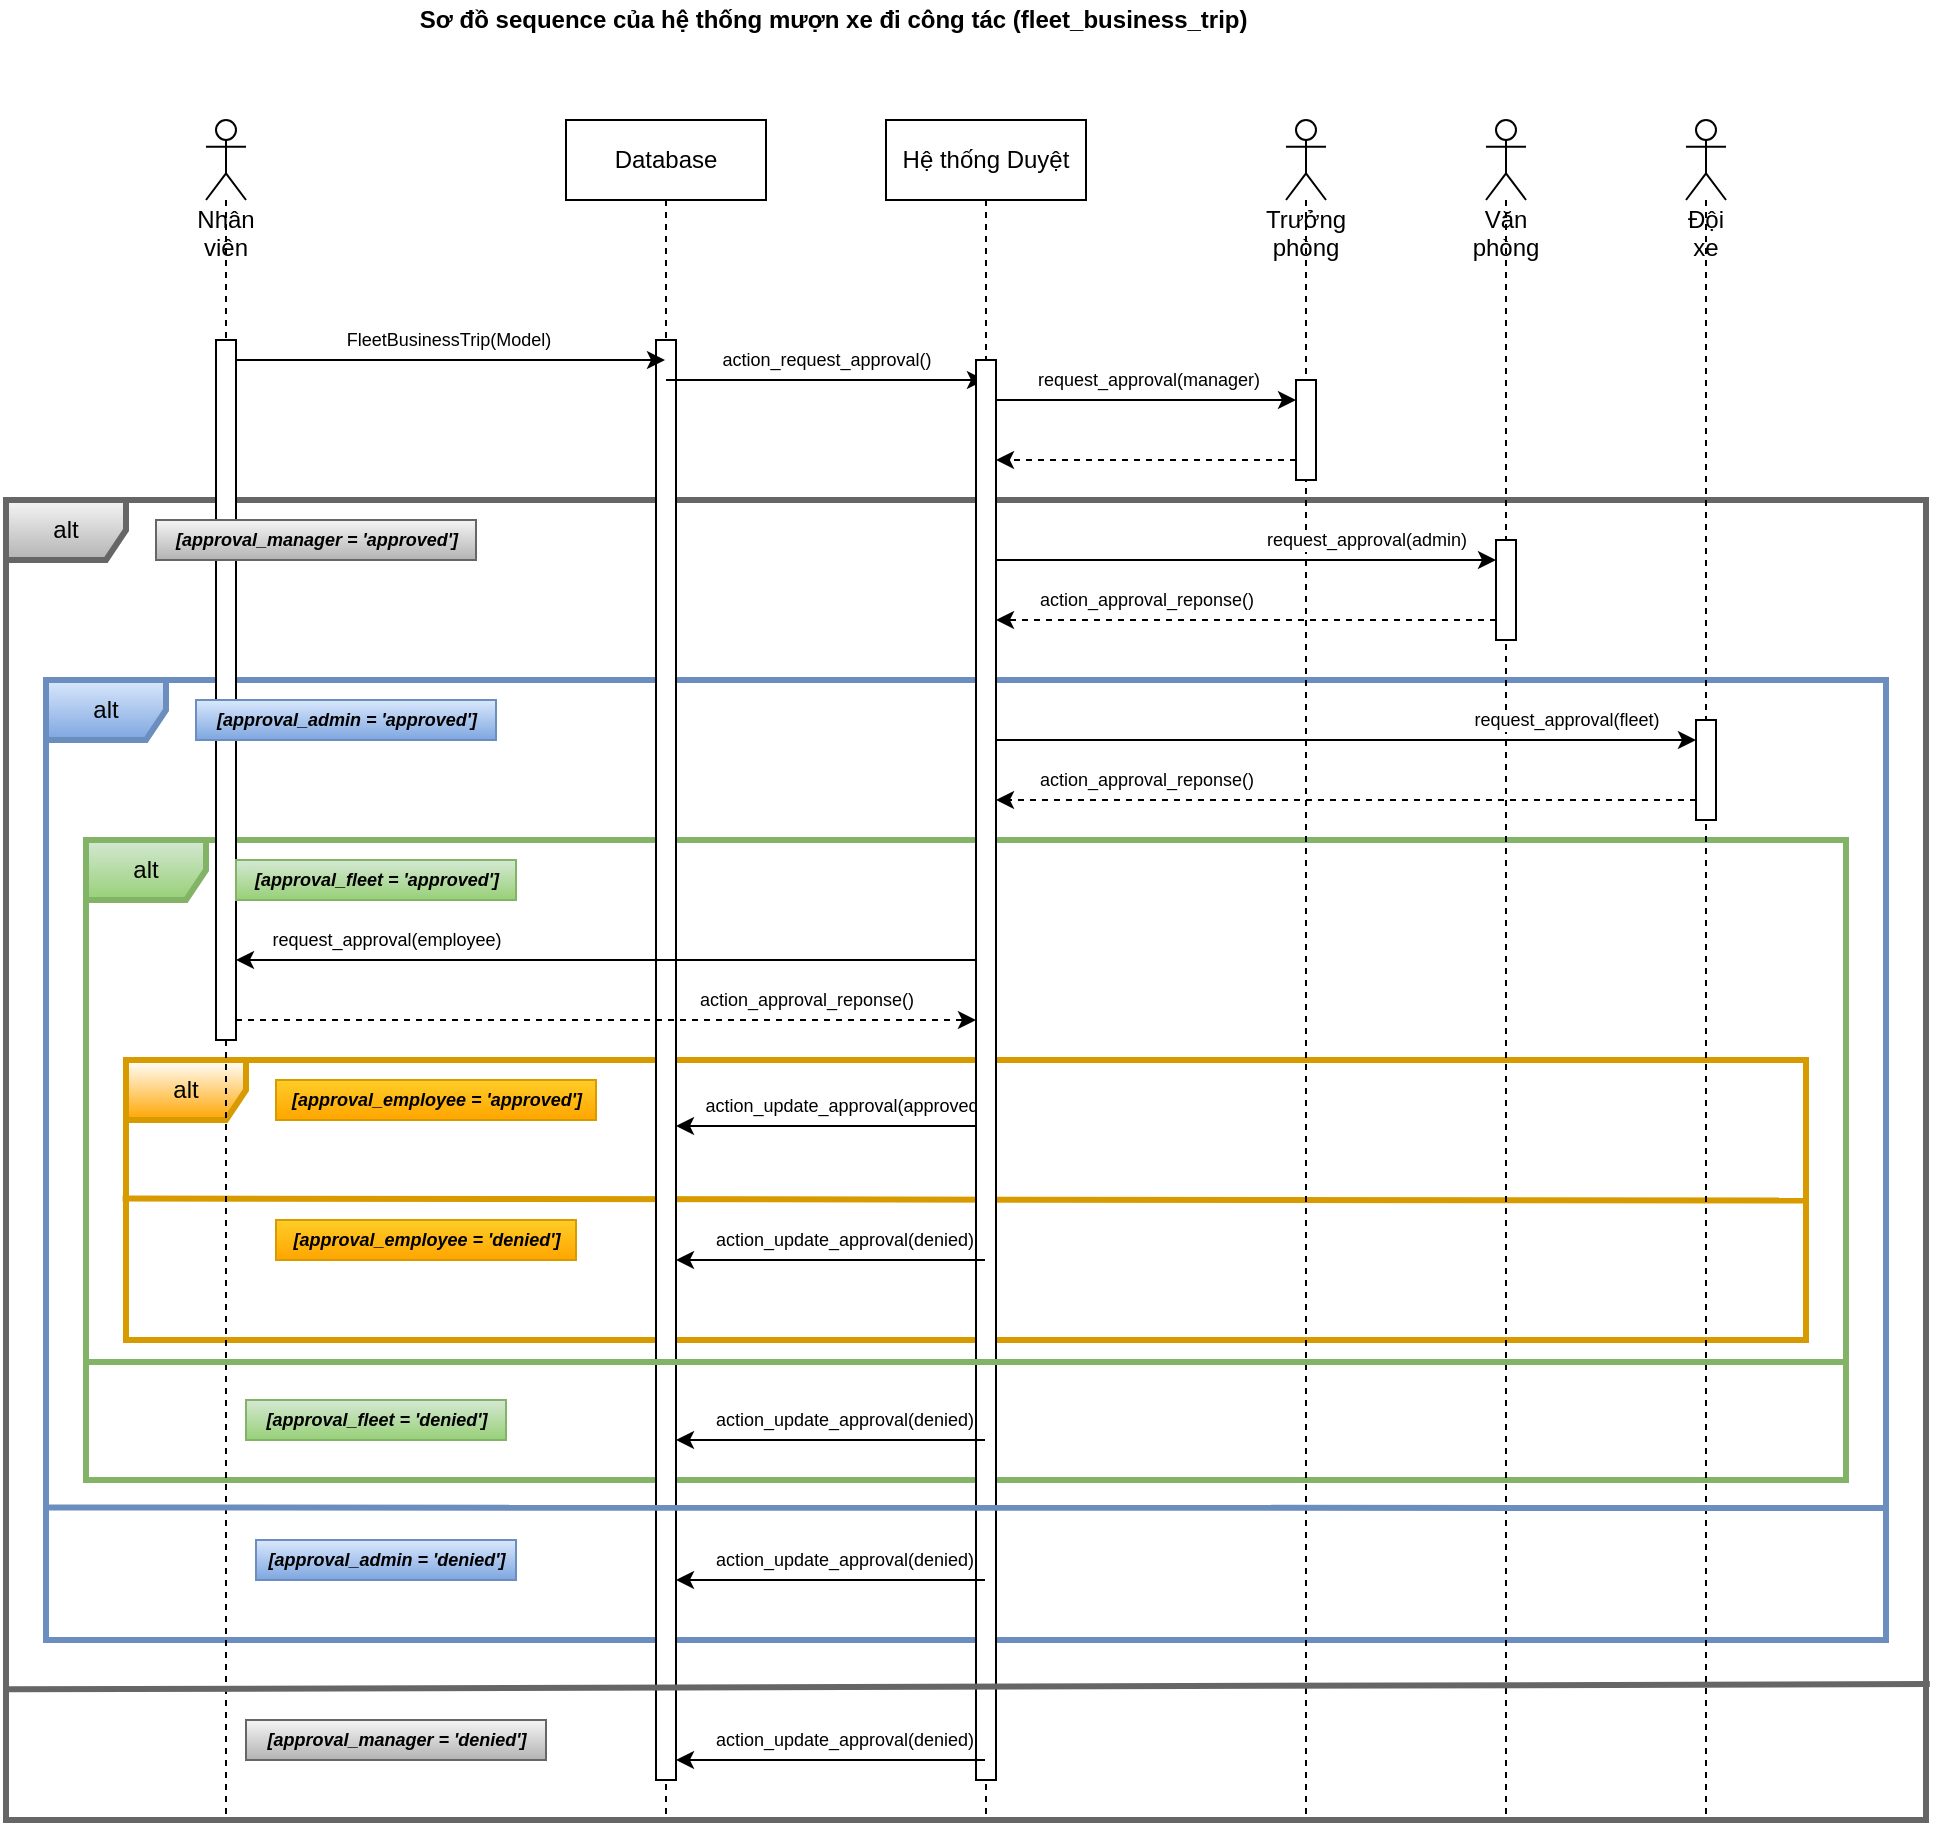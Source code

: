 <mxfile>
    <diagram id="Q3g0BeE-CJqC2vaGy6Ah" name="sequence_fleet_business_trip">
        <mxGraphModel dx="1840" dy="614" grid="1" gridSize="10" guides="1" tooltips="1" connect="1" arrows="1" fold="1" page="1" pageScale="1" pageWidth="850" pageHeight="1100" math="0" shadow="0">
            <root>
                <mxCell id="0"/>
                <mxCell id="1" parent="0"/>
                <mxCell id="66" value="alt" style="shape=umlFrame;whiteSpace=wrap;html=1;fillColor=#d5e8d4;movable=1;resizable=1;rotatable=1;deletable=1;editable=1;connectable=1;strokeColor=#82b366;gradientColor=#97d077;strokeWidth=3;fontColor=#000000;" parent="1" vertex="1">
                    <mxGeometry x="-80" y="440" width="880" height="320" as="geometry"/>
                </mxCell>
                <mxCell id="79" value="alt" style="shape=umlFrame;whiteSpace=wrap;html=1;fillColor=default;movable=1;resizable=1;rotatable=1;deletable=1;editable=1;connectable=1;strokeColor=#d79b00;gradientColor=#ffa500;strokeWidth=3;fontColor=#000000;swimlaneFillColor=none;perimeterSpacing=0;shadow=0;noLabel=0;portConstraintRotation=0;fixDash=0;treeFolding=0;treeMoving=0;comic=0;" parent="1" vertex="1">
                    <mxGeometry x="-60" y="550" width="840" height="140" as="geometry"/>
                </mxCell>
                <mxCell id="56" value="alt" style="shape=umlFrame;whiteSpace=wrap;html=1;fillColor=#dae8fc;movable=0;resizable=0;rotatable=0;deletable=0;editable=0;connectable=0;strokeColor=#6c8ebf;gradientColor=#7ea6e0;strokeWidth=3;fontColor=#000000;" parent="1" vertex="1">
                    <mxGeometry x="-100" y="360" width="920" height="480" as="geometry"/>
                </mxCell>
                <mxCell id="93" value="" style="endArrow=none;html=1;fontSize=9;fontColor=#000000;strokeWidth=3;entryX=1;entryY=0.502;entryDx=0;entryDy=0;entryPerimeter=0;exitX=-0.002;exitY=0.495;exitDx=0;exitDy=0;exitPerimeter=0;fillColor=#ffcd28;gradientColor=#ffa500;strokeColor=#d79b00;endSize=6;" parent="1" source="79" target="79" edge="1">
                    <mxGeometry width="50" height="50" relative="1" as="geometry">
                        <mxPoint x="-200" y="710" as="sourcePoint"/>
                        <mxPoint x="-150" y="660" as="targetPoint"/>
                    </mxGeometry>
                </mxCell>
                <mxCell id="31" value="alt" style="shape=umlFrame;whiteSpace=wrap;html=1;fillColor=#f5f5f5;movable=1;resizable=1;rotatable=1;deletable=1;editable=1;connectable=1;strokeColor=#666666;gradientColor=#b3b3b3;strokeWidth=3;fontColor=#000000;" parent="1" vertex="1">
                    <mxGeometry x="-120" y="270" width="960" height="660" as="geometry"/>
                </mxCell>
                <mxCell id="4" value="&lt;span style=&quot;&quot;&gt;Sơ đồ&amp;nbsp;&lt;/span&gt;sequence của hệ thống mượn xe đi công tác (fleet_business_trip)&amp;nbsp;" style="text;html=1;align=center;verticalAlign=middle;resizable=0;points=[];autosize=1;strokeColor=none;fillColor=none;fontStyle=1" parent="1" vertex="1">
                    <mxGeometry x="80" y="20" width="430" height="20" as="geometry"/>
                </mxCell>
                <mxCell id="7" value="Database" style="shape=umlLifeline;perimeter=lifelinePerimeter;whiteSpace=wrap;html=1;container=1;collapsible=0;recursiveResize=0;outlineConnect=0;" parent="1" vertex="1">
                    <mxGeometry x="160" y="80" width="100" height="850" as="geometry"/>
                </mxCell>
                <mxCell id="52" value="" style="html=1;points=[];perimeter=orthogonalPerimeter;fontSize=9;strokeWidth=1;" parent="7" vertex="1">
                    <mxGeometry x="45" y="110" width="10" height="720" as="geometry"/>
                </mxCell>
                <mxCell id="82" style="edgeStyle=none;html=1;fontSize=9;fontColor=#FFFFFF;strokeWidth=1;" parent="1" source="9" target="52" edge="1">
                    <mxGeometry relative="1" as="geometry">
                        <Array as="points">
                            <mxPoint x="300" y="583"/>
                        </Array>
                        <mxPoint x="369.5" y="590" as="sourcePoint"/>
                        <mxPoint x="215" y="590" as="targetPoint"/>
                    </mxGeometry>
                </mxCell>
                <mxCell id="83" value="action_update_approval(approved)" style="edgeLabel;html=1;align=center;verticalAlign=middle;resizable=0;points=[];fontSize=9;fontColor=default;" parent="82" vertex="1" connectable="0">
                    <mxGeometry x="0.205" y="-1" relative="1" as="geometry">
                        <mxPoint x="22" y="-9" as="offset"/>
                    </mxGeometry>
                </mxCell>
                <mxCell id="9" value="Hệ thống Duyệt" style="shape=umlLifeline;perimeter=lifelinePerimeter;whiteSpace=wrap;html=1;container=1;collapsible=0;recursiveResize=0;outlineConnect=0;" parent="1" vertex="1">
                    <mxGeometry x="320" y="80" width="100" height="850" as="geometry"/>
                </mxCell>
                <mxCell id="20" value="action_request_approval()" style="edgeStyle=none;html=1;fontSize=9;" parent="9" source="7" edge="1">
                    <mxGeometry x="0.006" y="10" relative="1" as="geometry">
                        <mxPoint x="-49.996" y="130" as="sourcePoint"/>
                        <mxPoint x="49.48" y="130" as="targetPoint"/>
                        <Array as="points">
                            <mxPoint x="-0.02" y="130"/>
                        </Array>
                        <mxPoint as="offset"/>
                    </mxGeometry>
                </mxCell>
                <mxCell id="116" value="" style="html=1;points=[];perimeter=orthogonalPerimeter;" parent="9" vertex="1">
                    <mxGeometry x="45" y="120" width="10" height="710" as="geometry"/>
                </mxCell>
                <mxCell id="17" value="FleetBusinessTrip(Model)" style="edgeStyle=none;html=1;fontSize=9;" parent="1" source="11" target="7" edge="1">
                    <mxGeometry x="0.005" y="10" relative="1" as="geometry">
                        <mxPoint x="160" y="200" as="targetPoint"/>
                        <Array as="points">
                            <mxPoint x="140" y="200"/>
                        </Array>
                        <mxPoint as="offset"/>
                    </mxGeometry>
                </mxCell>
                <mxCell id="11" value="Nhân viên" style="shape=umlLifeline;participant=umlActor;perimeter=lifelinePerimeter;whiteSpace=wrap;html=1;container=1;collapsible=0;recursiveResize=0;verticalAlign=top;spacingTop=36;outlineConnect=0;" parent="1" vertex="1">
                    <mxGeometry x="-20" y="80" width="20" height="850" as="geometry"/>
                </mxCell>
                <mxCell id="115" value="" style="html=1;points=[];perimeter=orthogonalPerimeter;" parent="11" vertex="1">
                    <mxGeometry x="5" y="110" width="10" height="350" as="geometry"/>
                </mxCell>
                <mxCell id="12" value="Trưởng phòng&lt;br&gt;" style="shape=umlLifeline;participant=umlActor;perimeter=lifelinePerimeter;whiteSpace=wrap;html=1;container=1;collapsible=0;recursiveResize=0;verticalAlign=top;spacingTop=36;outlineConnect=0;" parent="1" vertex="1">
                    <mxGeometry x="520" y="80" width="20" height="850" as="geometry"/>
                </mxCell>
                <mxCell id="117" value="" style="html=1;points=[];perimeter=orthogonalPerimeter;" parent="12" vertex="1">
                    <mxGeometry x="5" y="130" width="10" height="50" as="geometry"/>
                </mxCell>
                <mxCell id="13" value="Văn phòng&lt;br&gt;" style="shape=umlLifeline;participant=umlActor;perimeter=lifelinePerimeter;whiteSpace=wrap;html=1;container=1;collapsible=0;recursiveResize=0;verticalAlign=top;spacingTop=36;outlineConnect=0;" parent="1" vertex="1">
                    <mxGeometry x="620" y="80" width="20" height="850" as="geometry"/>
                </mxCell>
                <mxCell id="118" value="" style="html=1;points=[];perimeter=orthogonalPerimeter;" parent="13" vertex="1">
                    <mxGeometry x="5" y="210" width="10" height="50" as="geometry"/>
                </mxCell>
                <mxCell id="14" value="Đội xe&lt;br&gt;" style="shape=umlLifeline;participant=umlActor;perimeter=lifelinePerimeter;whiteSpace=wrap;html=1;container=1;collapsible=0;recursiveResize=0;verticalAlign=top;spacingTop=36;outlineConnect=0;" parent="1" vertex="1">
                    <mxGeometry x="720" y="80" width="20" height="850" as="geometry"/>
                </mxCell>
                <mxCell id="119" value="" style="html=1;points=[];perimeter=orthogonalPerimeter;" parent="14" vertex="1">
                    <mxGeometry x="5" y="300" width="10" height="50" as="geometry"/>
                </mxCell>
                <mxCell id="51" value="&lt;i&gt;[approval_manager = 'approved']&lt;/i&gt;" style="text;html=1;align=center;verticalAlign=middle;resizable=0;points=[];autosize=1;strokeColor=#666666;fillColor=#f5f5f5;fontSize=9;fontStyle=1;gradientColor=#b3b3b3;fontColor=#000000;" parent="1" vertex="1">
                    <mxGeometry x="-45" y="280" width="160" height="20" as="geometry"/>
                </mxCell>
                <mxCell id="57" value="[approval_admin = 'approved']" style="text;html=1;align=center;verticalAlign=middle;resizable=0;points=[];autosize=1;strokeColor=#6c8ebf;fillColor=#dae8fc;fontSize=9;fontStyle=3;gradientColor=#7ea6e0;fontColor=#000000;" parent="1" vertex="1">
                    <mxGeometry x="-25" y="370" width="150" height="20" as="geometry"/>
                </mxCell>
                <mxCell id="67" value="[approval_fleet = 'approved']" style="text;html=1;align=center;verticalAlign=middle;resizable=0;points=[];autosize=1;strokeColor=#82b366;fillColor=#d5e8d4;fontSize=9;fontStyle=3;gradientColor=#97d077;fontColor=#000000;" parent="1" vertex="1">
                    <mxGeometry x="-5" y="450" width="140" height="20" as="geometry"/>
                </mxCell>
                <mxCell id="80" value="[approval_employee = 'approved']" style="text;html=1;align=center;verticalAlign=middle;resizable=0;points=[];autosize=1;strokeColor=#d79b00;fillColor=#ffcd28;fontSize=9;fontStyle=3;gradientColor=#ffa500;fontColor=#000000;" parent="1" vertex="1">
                    <mxGeometry x="15" y="560" width="160" height="20" as="geometry"/>
                </mxCell>
                <mxCell id="94" value="[approval_employee = 'denied']" style="text;html=1;align=center;verticalAlign=middle;resizable=0;points=[];autosize=1;strokeColor=#d79b00;fillColor=#ffcd28;fontSize=9;fontStyle=3;gradientColor=#ffa500;fontColor=#000000;" parent="1" vertex="1">
                    <mxGeometry x="15" y="630" width="150" height="20" as="geometry"/>
                </mxCell>
                <mxCell id="97" style="edgeStyle=none;html=1;fontSize=9;fontColor=#FFFFFF;strokeWidth=1;" parent="1" source="9" target="52" edge="1">
                    <mxGeometry relative="1" as="geometry">
                        <Array as="points">
                            <mxPoint x="290" y="650"/>
                        </Array>
                        <mxPoint x="379.5" y="593" as="sourcePoint"/>
                        <mxPoint x="225.0" y="593" as="targetPoint"/>
                    </mxGeometry>
                </mxCell>
                <mxCell id="98" value="action_update_approval(denied)" style="edgeLabel;html=1;align=center;verticalAlign=middle;resizable=0;points=[];fontSize=9;fontColor=default;" parent="97" vertex="1" connectable="0">
                    <mxGeometry x="0.205" y="-1" relative="1" as="geometry">
                        <mxPoint x="22" y="-9" as="offset"/>
                    </mxGeometry>
                </mxCell>
                <mxCell id="101" value="" style="endArrow=none;html=1;strokeWidth=3;fillColor=#d5e8d4;strokeColor=#82b366;gradientColor=#97d077;" parent="1" edge="1">
                    <mxGeometry width="50" height="50" relative="1" as="geometry">
                        <mxPoint x="-80" y="701" as="sourcePoint"/>
                        <mxPoint x="800" y="701" as="targetPoint"/>
                    </mxGeometry>
                </mxCell>
                <mxCell id="102" value="[approval_fleet = 'denied']" style="text;html=1;align=center;verticalAlign=middle;resizable=0;points=[];autosize=1;strokeColor=#82b366;fillColor=#d5e8d4;fontSize=9;fontStyle=3;gradientColor=#97d077;fontColor=#000000;" parent="1" vertex="1">
                    <mxGeometry y="720" width="130" height="20" as="geometry"/>
                </mxCell>
                <mxCell id="105" style="edgeStyle=none;html=1;fontSize=9;fontColor=#FFFFFF;strokeWidth=1;" parent="1" source="9" target="52" edge="1">
                    <mxGeometry relative="1" as="geometry">
                        <Array as="points">
                            <mxPoint x="285" y="740"/>
                        </Array>
                        <mxPoint x="364.5" y="760" as="sourcePoint"/>
                        <mxPoint x="210.0" y="760" as="targetPoint"/>
                    </mxGeometry>
                </mxCell>
                <mxCell id="106" value="action_update_approval(denied)" style="edgeLabel;html=1;align=center;verticalAlign=middle;resizable=0;points=[];fontSize=9;fontColor=default;" parent="105" vertex="1" connectable="0">
                    <mxGeometry x="0.205" y="-1" relative="1" as="geometry">
                        <mxPoint x="22" y="-9" as="offset"/>
                    </mxGeometry>
                </mxCell>
                <mxCell id="107" style="edgeStyle=none;html=1;fontSize=9;fontColor=default;strokeWidth=1;" parent="1" source="9" target="52" edge="1">
                    <mxGeometry relative="1" as="geometry">
                        <Array as="points">
                            <mxPoint x="280" y="810"/>
                        </Array>
                        <mxPoint x="364.5" y="800" as="sourcePoint"/>
                        <mxPoint x="210.0" y="800" as="targetPoint"/>
                    </mxGeometry>
                </mxCell>
                <mxCell id="108" value="action_update_approval(denied)" style="edgeLabel;html=1;align=center;verticalAlign=middle;resizable=0;points=[];fontSize=9;fontColor=default;" parent="107" vertex="1" connectable="0">
                    <mxGeometry x="0.205" y="-1" relative="1" as="geometry">
                        <mxPoint x="22" y="-9" as="offset"/>
                    </mxGeometry>
                </mxCell>
                <mxCell id="109" value="" style="endArrow=none;html=1;strokeWidth=3;exitX=-0.001;exitY=0.862;exitDx=0;exitDy=0;exitPerimeter=0;fillColor=#dae8fc;gradientColor=#7ea6e0;strokeColor=#6c8ebf;" parent="1" source="56" edge="1">
                    <mxGeometry width="50" height="50" relative="1" as="geometry">
                        <mxPoint x="-110" y="1000" as="sourcePoint"/>
                        <mxPoint x="820" y="774" as="targetPoint"/>
                    </mxGeometry>
                </mxCell>
                <mxCell id="110" value="[approval_admin = 'denied']" style="text;html=1;align=center;verticalAlign=middle;resizable=0;points=[];autosize=1;strokeColor=#6c8ebf;fillColor=#dae8fc;fontSize=9;fontStyle=3;gradientColor=#7ea6e0;fontColor=#000000;" parent="1" vertex="1">
                    <mxGeometry x="5" y="790" width="130" height="20" as="geometry"/>
                </mxCell>
                <mxCell id="111" style="edgeStyle=none;html=1;fontSize=9;fontColor=#FFFFFF;strokeWidth=1;" parent="1" source="9" target="52" edge="1">
                    <mxGeometry relative="1" as="geometry">
                        <Array as="points">
                            <mxPoint x="280" y="900"/>
                        </Array>
                        <mxPoint x="379.5" y="820" as="sourcePoint"/>
                        <mxPoint x="225.0" y="820" as="targetPoint"/>
                    </mxGeometry>
                </mxCell>
                <mxCell id="112" value="action_update_approval(denied)" style="edgeLabel;html=1;align=center;verticalAlign=middle;resizable=0;points=[];fontSize=9;fontColor=default;" parent="111" vertex="1" connectable="0">
                    <mxGeometry x="0.205" y="-1" relative="1" as="geometry">
                        <mxPoint x="22" y="-9" as="offset"/>
                    </mxGeometry>
                </mxCell>
                <mxCell id="113" value="" style="endArrow=none;html=1;strokeWidth=3;exitX=-0.001;exitY=0.901;exitDx=0;exitDy=0;exitPerimeter=0;entryX=1.002;entryY=0.897;entryDx=0;entryDy=0;entryPerimeter=0;fillColor=#f5f5f5;gradientColor=#b3b3b3;strokeColor=#666666;" parent="1" source="31" target="31" edge="1">
                    <mxGeometry width="50" height="50" relative="1" as="geometry">
                        <mxPoint x="-130" y="1040" as="sourcePoint"/>
                        <mxPoint x="-80" y="990" as="targetPoint"/>
                    </mxGeometry>
                </mxCell>
                <mxCell id="114" value="[approval_manager = 'denied']" style="text;html=1;align=center;verticalAlign=middle;resizable=0;points=[];autosize=1;strokeColor=#666666;fillColor=#f5f5f5;fontSize=9;fontStyle=3;gradientColor=#b3b3b3;fontColor=#000000;" parent="1" vertex="1">
                    <mxGeometry y="880" width="150" height="20" as="geometry"/>
                </mxCell>
                <mxCell id="127" value="request_approval(manager)" style="edgeStyle=none;html=1;fontSize=9;" parent="1" source="116" target="117" edge="1">
                    <mxGeometry x="0.006" y="10" relative="1" as="geometry">
                        <mxPoint x="239.996" y="240" as="sourcePoint"/>
                        <mxPoint x="399.69" y="240" as="targetPoint"/>
                        <Array as="points">
                            <mxPoint x="440" y="220"/>
                        </Array>
                        <mxPoint as="offset"/>
                    </mxGeometry>
                </mxCell>
                <mxCell id="128" value="&lt;span style=&quot;color: rgb(255 , 255 , 255)&quot;&gt;action_approval_reponse()&lt;/span&gt;" style="edgeStyle=none;html=1;fontSize=9;dashed=1;" parent="1" source="117" target="116" edge="1">
                    <mxGeometry y="-10" relative="1" as="geometry">
                        <mxPoint x="390" y="260" as="sourcePoint"/>
                        <mxPoint x="540" y="260" as="targetPoint"/>
                        <Array as="points">
                            <mxPoint x="455" y="250"/>
                        </Array>
                        <mxPoint as="offset"/>
                    </mxGeometry>
                </mxCell>
                <mxCell id="130" value="&lt;span style=&quot;&quot;&gt;request_approval(admin)&lt;/span&gt;" style="edgeStyle=none;html=1;fontSize=9;fontColor=default;" parent="1" source="116" target="118" edge="1">
                    <mxGeometry x="0.48" y="10" relative="1" as="geometry">
                        <mxPoint x="420" y="300" as="sourcePoint"/>
                        <mxPoint x="570" y="300" as="targetPoint"/>
                        <Array as="points">
                            <mxPoint x="485" y="300"/>
                        </Array>
                        <mxPoint as="offset"/>
                    </mxGeometry>
                </mxCell>
                <mxCell id="131" value="&lt;span style=&quot;&quot;&gt;action_approval_reponse()&lt;/span&gt;" style="edgeStyle=none;html=1;fontSize=9;dashed=1;fontColor=default;" parent="1" source="118" target="116" edge="1">
                    <mxGeometry x="0.4" y="-10" relative="1" as="geometry">
                        <mxPoint x="535" y="260" as="sourcePoint"/>
                        <mxPoint x="385" y="260" as="targetPoint"/>
                        <Array as="points">
                            <mxPoint x="465" y="330"/>
                        </Array>
                        <mxPoint as="offset"/>
                    </mxGeometry>
                </mxCell>
                <mxCell id="132" value="&lt;span style=&quot;&quot;&gt;request_approval(fleet)&lt;/span&gt;" style="edgeStyle=none;html=1;fontSize=9;fontColor=default;" parent="1" source="116" target="119" edge="1">
                    <mxGeometry x="0.629" y="10" relative="1" as="geometry">
                        <mxPoint x="425" y="390" as="sourcePoint"/>
                        <mxPoint x="675" y="390" as="targetPoint"/>
                        <Array as="points">
                            <mxPoint x="535" y="390"/>
                        </Array>
                        <mxPoint as="offset"/>
                    </mxGeometry>
                </mxCell>
                <mxCell id="133" value="&lt;span style=&quot;&quot;&gt;action_approval_reponse()&lt;/span&gt;" style="edgeStyle=none;html=1;fontSize=9;dashed=1;fontColor=default;" parent="1" source="119" target="116" edge="1">
                    <mxGeometry x="0.571" y="-10" relative="1" as="geometry">
                        <mxPoint x="670" y="420" as="sourcePoint"/>
                        <mxPoint x="420" y="420" as="targetPoint"/>
                        <Array as="points">
                            <mxPoint x="510" y="420"/>
                        </Array>
                        <mxPoint as="offset"/>
                    </mxGeometry>
                </mxCell>
                <mxCell id="134" value="&lt;span style=&quot;&quot;&gt;request_approval(employee)&lt;/span&gt;" style="edgeStyle=none;html=1;fontSize=9;fontColor=default;" parent="1" source="116" target="115" edge="1">
                    <mxGeometry x="0.595" y="-10" relative="1" as="geometry">
                        <mxPoint x="50" y="500" as="sourcePoint"/>
                        <mxPoint x="300" y="500" as="targetPoint"/>
                        <Array as="points">
                            <mxPoint x="160" y="500"/>
                        </Array>
                        <mxPoint as="offset"/>
                    </mxGeometry>
                </mxCell>
                <mxCell id="135" value="&lt;span style=&quot;&quot;&gt;action_approval_reponse()&lt;/span&gt;" style="edgeStyle=none;html=1;fontSize=9;dashed=1;fontColor=default;" parent="1" source="115" target="116" edge="1">
                    <mxGeometry x="0.54" y="10" relative="1" as="geometry">
                        <mxPoint x="570" y="519.64" as="sourcePoint"/>
                        <mxPoint x="220" y="519.64" as="targetPoint"/>
                        <Array as="points">
                            <mxPoint x="180" y="530"/>
                        </Array>
                        <mxPoint as="offset"/>
                    </mxGeometry>
                </mxCell>
            </root>
        </mxGraphModel>
    </diagram>
</mxfile>